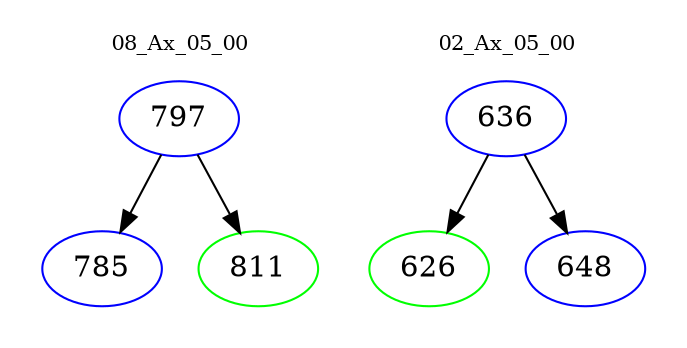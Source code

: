 digraph{
subgraph cluster_0 {
color = white
label = "08_Ax_05_00";
fontsize=10;
T0_797 [label="797", color="blue"]
T0_797 -> T0_785 [color="black"]
T0_785 [label="785", color="blue"]
T0_797 -> T0_811 [color="black"]
T0_811 [label="811", color="green"]
}
subgraph cluster_1 {
color = white
label = "02_Ax_05_00";
fontsize=10;
T1_636 [label="636", color="blue"]
T1_636 -> T1_626 [color="black"]
T1_626 [label="626", color="green"]
T1_636 -> T1_648 [color="black"]
T1_648 [label="648", color="blue"]
}
}

